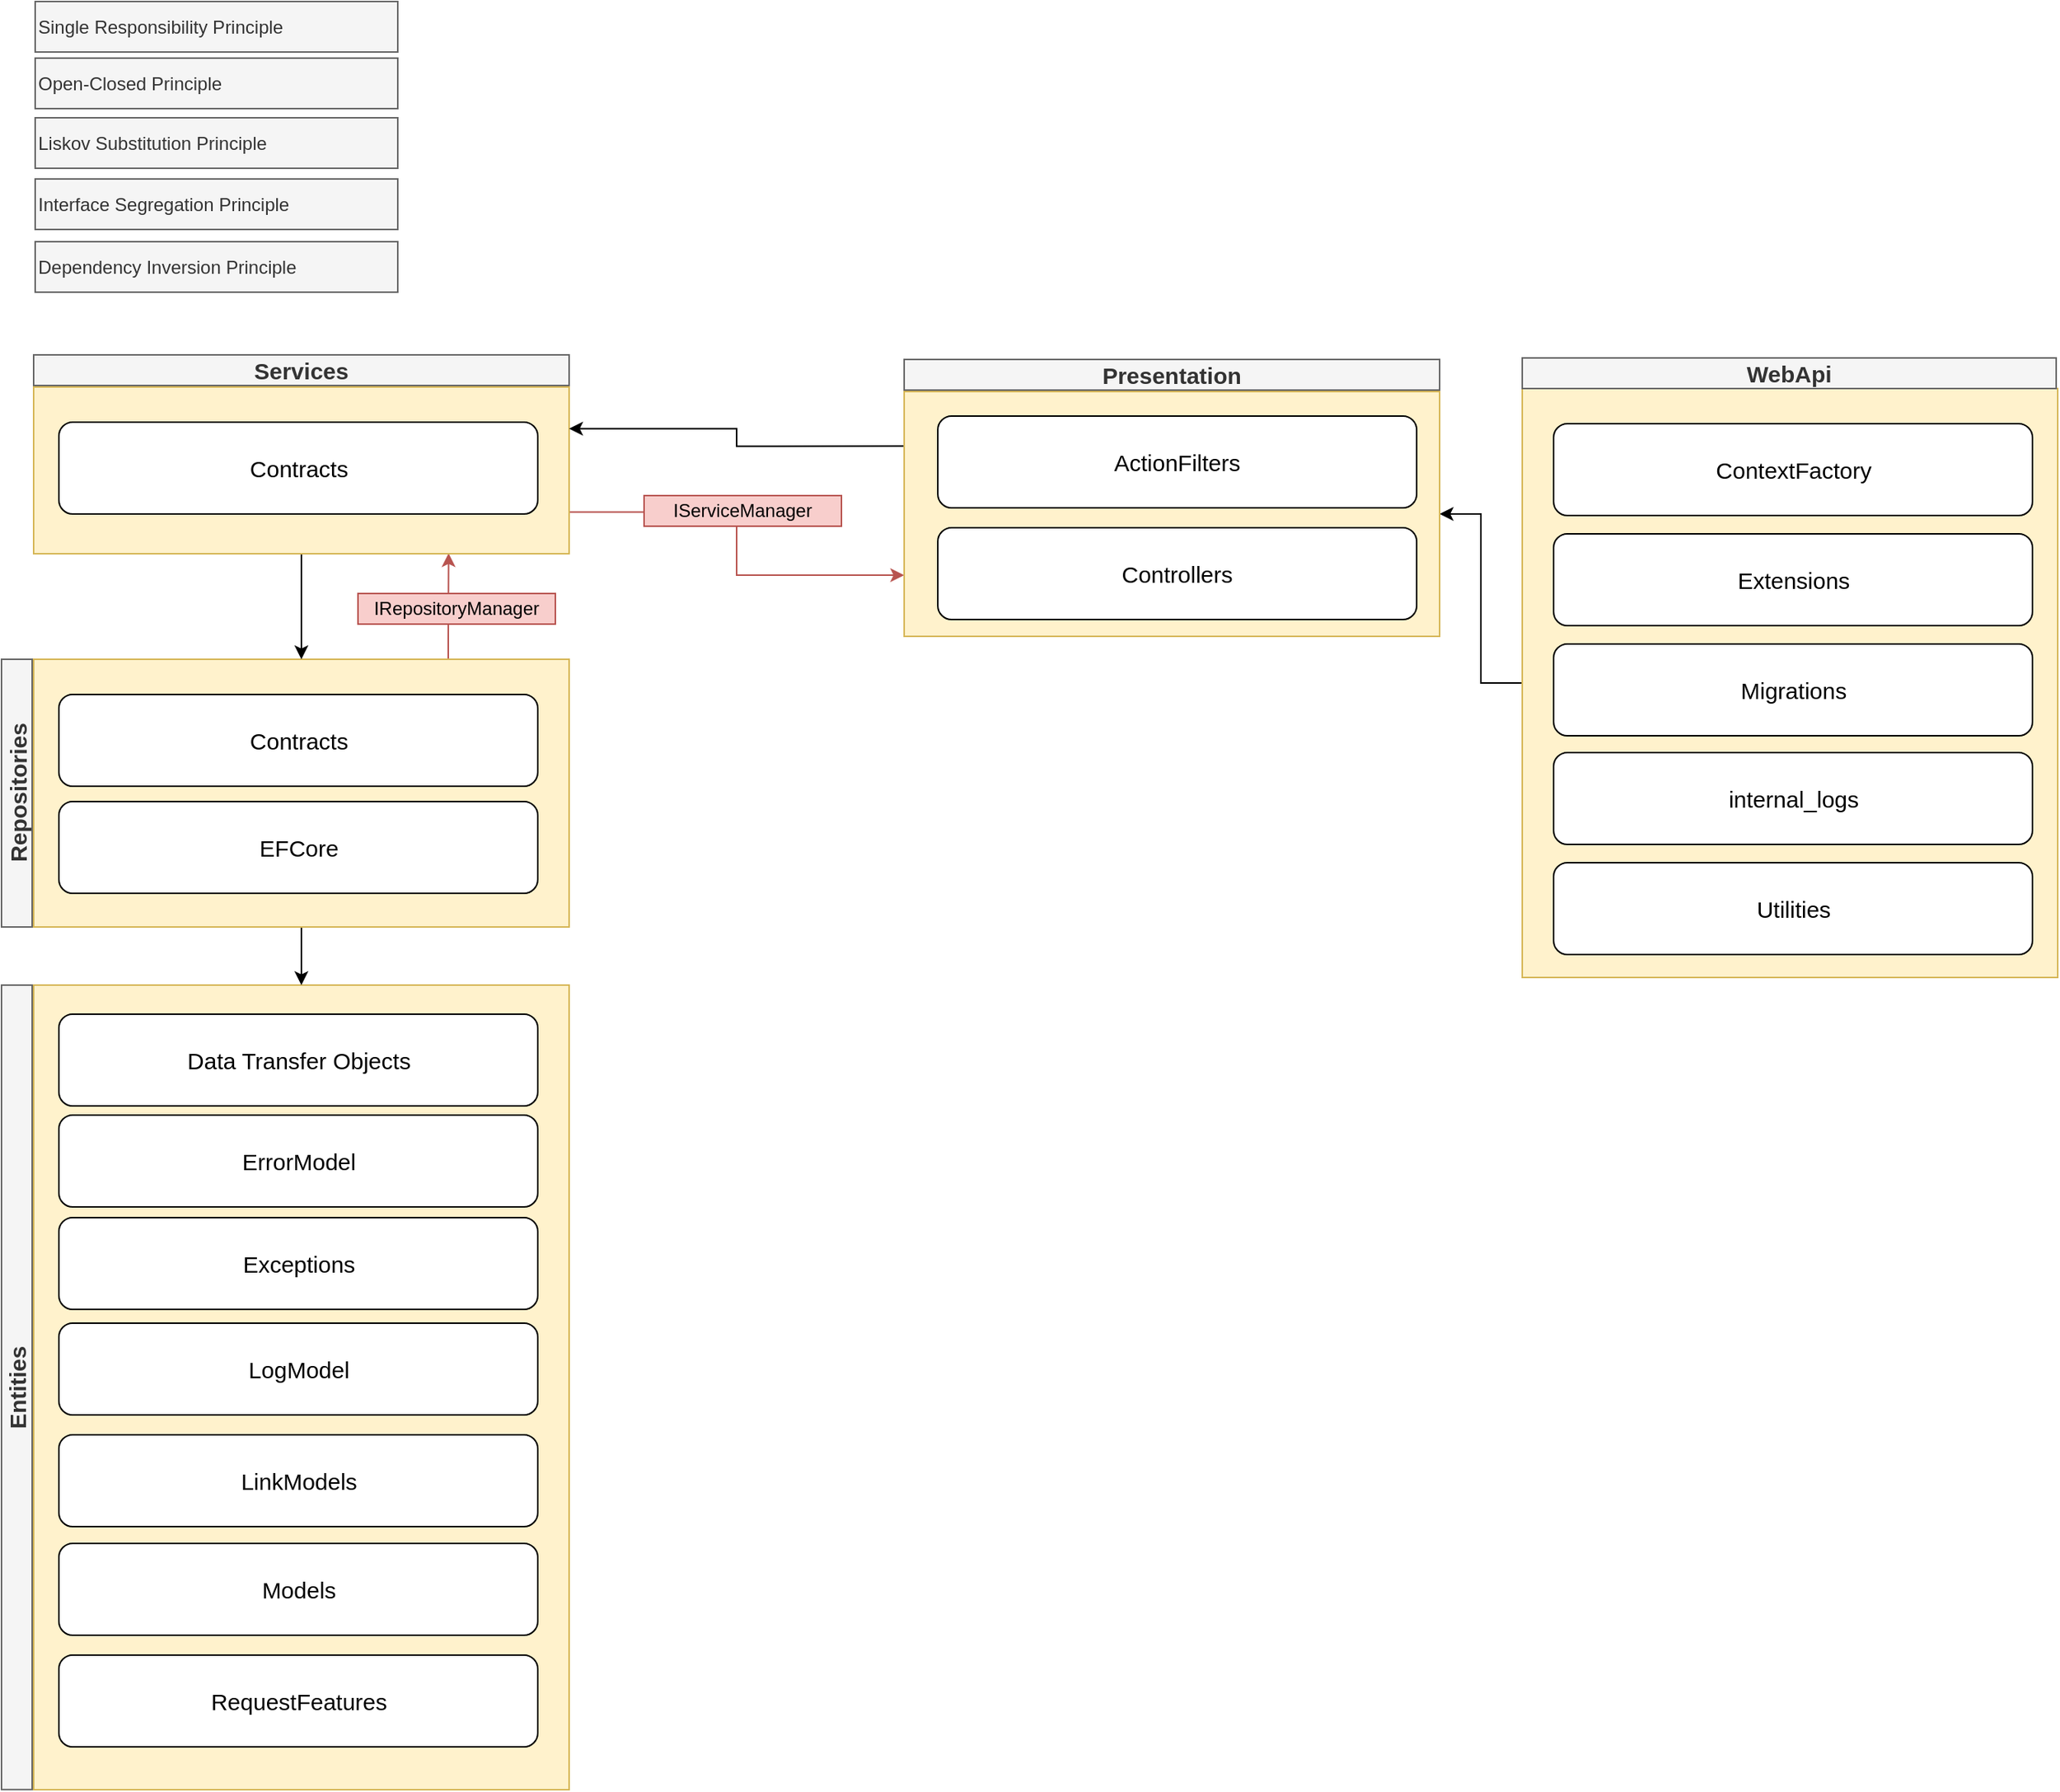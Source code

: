 <mxfile version="14.5.1" type="device" pages="3"><diagram id="zr7ooR1nLDmER7hXDpp2" name="Architecture"><mxGraphModel dx="2062" dy="1262" grid="0" gridSize="10" guides="1" tooltips="1" connect="1" arrows="1" fold="1" page="0" pageScale="1" pageWidth="827" pageHeight="1169" math="0" shadow="0"><root><mxCell id="0"/><mxCell id="1" parent="0"/><mxCell id="ioSTolKF-aZZSXx5EgQH-4" style="edgeStyle=orthogonalEdgeStyle;rounded=0;orthogonalLoop=1;jettySize=auto;html=1;entryX=1;entryY=0.5;entryDx=0;entryDy=0;" parent="1" source="fkIO0ncTyv2zhwwWgcCp-1" target="fkIO0ncTyv2zhwwWgcCp-22" edge="1"><mxGeometry relative="1" as="geometry"/></mxCell><mxCell id="fkIO0ncTyv2zhwwWgcCp-1" value="" style="rounded=1;whiteSpace=wrap;html=1;fillColor=#fff2cc;strokeColor=#d6b656;arcSize=0;" parent="1" vertex="1"><mxGeometry x="736" y="206" width="350" height="385" as="geometry"/></mxCell><mxCell id="fkIO0ncTyv2zhwwWgcCp-6" value="Migrations" style="rounded=1;whiteSpace=wrap;html=1;fontSize=15;" parent="1" vertex="1"><mxGeometry x="756.5" y="373" width="313" height="60" as="geometry"/></mxCell><mxCell id="fkIO0ncTyv2zhwwWgcCp-7" value="" style="rounded=1;whiteSpace=wrap;html=1;fillColor=#fff2cc;strokeColor=#d6b656;arcSize=0;" parent="1" vertex="1"><mxGeometry x="-237" y="596" width="350" height="526" as="geometry"/></mxCell><mxCell id="fkIO0ncTyv2zhwwWgcCp-9" value="ErrorModel" style="rounded=1;whiteSpace=wrap;html=1;fontSize=15;" parent="1" vertex="1"><mxGeometry x="-220.5" y="681" width="313" height="60" as="geometry"/></mxCell><mxCell id="fkIO0ncTyv2zhwwWgcCp-12" value="WebApi" style="text;html=1;strokeColor=#666666;fillColor=#f5f5f5;align=center;verticalAlign=middle;whiteSpace=wrap;rounded=0;fontSize=15;fontStyle=1;fontColor=#333333;" parent="1" vertex="1"><mxGeometry x="736" y="186" width="349" height="20" as="geometry"/></mxCell><mxCell id="ioSTolKF-aZZSXx5EgQH-1" style="edgeStyle=orthogonalEdgeStyle;rounded=0;orthogonalLoop=1;jettySize=auto;html=1;entryX=0.5;entryY=0;entryDx=0;entryDy=0;" parent="1" source="fkIO0ncTyv2zhwwWgcCp-14" target="fkIO0ncTyv2zhwwWgcCp-7" edge="1"><mxGeometry relative="1" as="geometry"/></mxCell><mxCell id="ioSTolKF-aZZSXx5EgQH-5" value="" style="edgeStyle=orthogonalEdgeStyle;rounded=0;orthogonalLoop=1;jettySize=auto;html=1;entryX=0.775;entryY=0.997;entryDx=0;entryDy=0;entryPerimeter=0;fillColor=#f8cecc;strokeColor=#b85450;" parent="1" source="fkIO0ncTyv2zhwwWgcCp-14" target="fkIO0ncTyv2zhwwWgcCp-18" edge="1"><mxGeometry x="-0.175" y="-133" relative="1" as="geometry"><Array as="points"><mxPoint x="34" y="370"/><mxPoint x="34" y="370"/></Array><mxPoint as="offset"/></mxGeometry></mxCell><mxCell id="fkIO0ncTyv2zhwwWgcCp-14" value="" style="rounded=1;whiteSpace=wrap;html=1;fillColor=#fff2cc;strokeColor=#d6b656;arcSize=0;" parent="1" vertex="1"><mxGeometry x="-237" y="383" width="350" height="175" as="geometry"/></mxCell><mxCell id="fkIO0ncTyv2zhwwWgcCp-15" value="Contracts" style="rounded=1;whiteSpace=wrap;html=1;fontSize=15;" parent="1" vertex="1"><mxGeometry x="-220.5" y="406" width="313" height="60" as="geometry"/></mxCell><mxCell id="fkIO0ncTyv2zhwwWgcCp-16" value="Repositories" style="text;html=1;strokeColor=#666666;fillColor=#f5f5f5;align=center;verticalAlign=middle;whiteSpace=wrap;rounded=0;fontSize=15;fontStyle=1;rotation=-90;fontColor=#333333;" parent="1" vertex="1"><mxGeometry x="-335.5" y="460.5" width="175" height="20" as="geometry"/></mxCell><mxCell id="fkIO0ncTyv2zhwwWgcCp-17" value="EFCore" style="rounded=1;whiteSpace=wrap;html=1;fontSize=15;" parent="1" vertex="1"><mxGeometry x="-220.5" y="476" width="313" height="60" as="geometry"/></mxCell><mxCell id="ioSTolKF-aZZSXx5EgQH-2" style="edgeStyle=orthogonalEdgeStyle;rounded=0;orthogonalLoop=1;jettySize=auto;html=1;entryX=0.5;entryY=0;entryDx=0;entryDy=0;" parent="1" source="fkIO0ncTyv2zhwwWgcCp-18" target="fkIO0ncTyv2zhwwWgcCp-14" edge="1"><mxGeometry relative="1" as="geometry"/></mxCell><mxCell id="ioSTolKF-aZZSXx5EgQH-7" style="edgeStyle=orthogonalEdgeStyle;rounded=0;orthogonalLoop=1;jettySize=auto;html=1;exitX=1;exitY=0.75;exitDx=0;exitDy=0;entryX=0;entryY=0.75;entryDx=0;entryDy=0;fillColor=#f8cecc;strokeColor=#b85450;" parent="1" source="fkIO0ncTyv2zhwwWgcCp-18" target="fkIO0ncTyv2zhwwWgcCp-22" edge="1"><mxGeometry relative="1" as="geometry"/></mxCell><mxCell id="fkIO0ncTyv2zhwwWgcCp-18" value="" style="rounded=1;whiteSpace=wrap;html=1;fillColor=#fff2cc;strokeColor=#d6b656;arcSize=0;" parent="1" vertex="1"><mxGeometry x="-237" y="205" width="350" height="109" as="geometry"/></mxCell><mxCell id="fkIO0ncTyv2zhwwWgcCp-19" value="Contracts" style="rounded=1;whiteSpace=wrap;html=1;fontSize=15;" parent="1" vertex="1"><mxGeometry x="-220.5" y="228" width="313" height="60" as="geometry"/></mxCell><mxCell id="fkIO0ncTyv2zhwwWgcCp-20" value="Services" style="text;html=1;strokeColor=#666666;fillColor=#f5f5f5;align=center;verticalAlign=middle;whiteSpace=wrap;rounded=0;fontSize=15;fontStyle=1;fontColor=#333333;" parent="1" vertex="1"><mxGeometry x="-237" y="184" width="350" height="20" as="geometry"/></mxCell><mxCell id="ioSTolKF-aZZSXx5EgQH-3" style="edgeStyle=orthogonalEdgeStyle;rounded=0;orthogonalLoop=1;jettySize=auto;html=1;entryX=1;entryY=0.25;entryDx=0;entryDy=0;exitX=0.002;exitY=0.223;exitDx=0;exitDy=0;exitPerimeter=0;" parent="1" source="fkIO0ncTyv2zhwwWgcCp-22" target="fkIO0ncTyv2zhwwWgcCp-18" edge="1"><mxGeometry relative="1" as="geometry"/></mxCell><mxCell id="fkIO0ncTyv2zhwwWgcCp-22" value="" style="rounded=1;whiteSpace=wrap;html=1;fillColor=#fff2cc;strokeColor=#d6b656;arcSize=0;" parent="1" vertex="1"><mxGeometry x="332" y="208" width="350" height="160" as="geometry"/></mxCell><mxCell id="fkIO0ncTyv2zhwwWgcCp-23" value="Controllers" style="rounded=1;whiteSpace=wrap;html=1;fontSize=15;" parent="1" vertex="1"><mxGeometry x="354" y="297" width="313" height="60" as="geometry"/></mxCell><mxCell id="fkIO0ncTyv2zhwwWgcCp-25" value="Presentation" style="text;html=1;strokeColor=#666666;fillColor=#f5f5f5;align=center;verticalAlign=middle;whiteSpace=wrap;rounded=0;fontSize=15;fontStyle=1;fontColor=#333333;" parent="1" vertex="1"><mxGeometry x="332" y="187" width="350" height="20" as="geometry"/></mxCell><mxCell id="fkIO0ncTyv2zhwwWgcCp-26" value="Extensions" style="rounded=1;whiteSpace=wrap;html=1;fontSize=15;" parent="1" vertex="1"><mxGeometry x="756.5" y="301" width="313" height="60" as="geometry"/></mxCell><mxCell id="UbEjYhi5juN-gEVrea0S-1" value="ContextFactory" style="rounded=1;whiteSpace=wrap;html=1;fontSize=15;" parent="1" vertex="1"><mxGeometry x="756.5" y="229" width="313" height="60" as="geometry"/></mxCell><mxCell id="ioSTolKF-aZZSXx5EgQH-6" value="IRepositoryManager" style="text;html=1;strokeColor=#b85450;fillColor=#f8cecc;align=center;verticalAlign=middle;whiteSpace=wrap;rounded=0;" parent="1" vertex="1"><mxGeometry x="-25" y="340" width="129" height="20" as="geometry"/></mxCell><mxCell id="ioSTolKF-aZZSXx5EgQH-9" value="IServiceManager" style="text;html=1;strokeColor=#b85450;fillColor=#f8cecc;align=center;verticalAlign=middle;whiteSpace=wrap;rounded=0;" parent="1" vertex="1"><mxGeometry x="162" y="276" width="129" height="20" as="geometry"/></mxCell><mxCell id="ioSTolKF-aZZSXx5EgQH-10" value="Entities" style="text;html=1;strokeColor=#666666;fillColor=#f5f5f5;align=center;verticalAlign=middle;whiteSpace=wrap;rounded=0;fontSize=15;fontStyle=1;rotation=-90;fontColor=#333333;" parent="1" vertex="1"><mxGeometry x="-510.94" y="848.96" width="525.9" height="20" as="geometry"/></mxCell><mxCell id="_GccrZtmw-my9hAnv51l-7" value="" style="group" parent="1" vertex="1" connectable="0"><mxGeometry x="-236" y="-47" width="237" height="190" as="geometry"/></mxCell><mxCell id="_GccrZtmw-my9hAnv51l-2" value="Single Responsibility Principle" style="rounded=0;whiteSpace=wrap;html=1;align=left;fillColor=#f5f5f5;strokeColor=#666666;fontColor=#333333;" parent="_GccrZtmw-my9hAnv51l-7" vertex="1"><mxGeometry width="237" height="33" as="geometry"/></mxCell><mxCell id="_GccrZtmw-my9hAnv51l-3" value="Open-Closed Principle" style="rounded=0;whiteSpace=wrap;html=1;align=left;fillColor=#f5f5f5;strokeColor=#666666;fontColor=#333333;" parent="_GccrZtmw-my9hAnv51l-7" vertex="1"><mxGeometry y="37" width="237" height="33" as="geometry"/></mxCell><mxCell id="_GccrZtmw-my9hAnv51l-4" value="Liskov Substitution Principle" style="rounded=0;whiteSpace=wrap;html=1;align=left;fillColor=#f5f5f5;strokeColor=#666666;fontColor=#333333;" parent="_GccrZtmw-my9hAnv51l-7" vertex="1"><mxGeometry y="76" width="237" height="33" as="geometry"/></mxCell><mxCell id="_GccrZtmw-my9hAnv51l-5" value="Interface Segregation Principle" style="rounded=0;whiteSpace=wrap;html=1;align=left;fillColor=#f5f5f5;strokeColor=#666666;fontColor=#333333;" parent="_GccrZtmw-my9hAnv51l-7" vertex="1"><mxGeometry y="116" width="237" height="33" as="geometry"/></mxCell><mxCell id="_GccrZtmw-my9hAnv51l-6" value="Dependency Inversion Principle" style="rounded=0;whiteSpace=wrap;html=1;align=left;fillColor=#f5f5f5;strokeColor=#666666;fontColor=#333333;" parent="_GccrZtmw-my9hAnv51l-7" vertex="1"><mxGeometry y="157" width="237" height="33" as="geometry"/></mxCell><mxCell id="_GccrZtmw-my9hAnv51l-8" value="internal_logs" style="rounded=1;whiteSpace=wrap;html=1;fontSize=15;" parent="1" vertex="1"><mxGeometry x="756.5" y="444" width="313" height="60" as="geometry"/></mxCell><mxCell id="9u4Eqj9QJoLi1JegLiqX-1" value="Exceptions" style="rounded=1;whiteSpace=wrap;html=1;fontSize=15;" parent="1" vertex="1"><mxGeometry x="-220.5" y="748" width="313" height="60" as="geometry"/></mxCell><mxCell id="9u4Eqj9QJoLi1JegLiqX-2" value="Models" style="rounded=1;whiteSpace=wrap;html=1;fontSize=15;" parent="1" vertex="1"><mxGeometry x="-220.5" y="961" width="313" height="60" as="geometry"/></mxCell><mxCell id="9u4Eqj9QJoLi1JegLiqX-3" value="Utilities" style="rounded=1;whiteSpace=wrap;html=1;fontSize=15;" parent="1" vertex="1"><mxGeometry x="756.5" y="516" width="313" height="60" as="geometry"/></mxCell><mxCell id="LdK08-mIbjgMOEc7xbbZ-1" value="Data Transfer Objects" style="rounded=1;whiteSpace=wrap;html=1;fontSize=15;" parent="1" vertex="1"><mxGeometry x="-220.5" y="615" width="313" height="60" as="geometry"/></mxCell><mxCell id="eiUXKXvjEJtIZe2ElZrH-1" value="ActionFilters" style="rounded=1;whiteSpace=wrap;html=1;fontSize=15;" parent="1" vertex="1"><mxGeometry x="354" y="224" width="313" height="60" as="geometry"/></mxCell><mxCell id="eiUXKXvjEJtIZe2ElZrH-2" value="LogModel" style="rounded=1;whiteSpace=wrap;html=1;fontSize=15;" parent="1" vertex="1"><mxGeometry x="-220.5" y="817" width="313" height="60" as="geometry"/></mxCell><mxCell id="_RGmjIRXA5pu5B-XhHu--1" value="RequestFeatures" style="rounded=1;whiteSpace=wrap;html=1;fontSize=15;" parent="1" vertex="1"><mxGeometry x="-220.5" y="1034" width="313" height="60" as="geometry"/></mxCell><mxCell id="nelnGfhFvLrT7o1R5ULE-1" value="LinkModels" style="rounded=1;whiteSpace=wrap;html=1;fontSize=15;" parent="1" vertex="1"><mxGeometry x="-220.5" y="890" width="313" height="60" as="geometry"/></mxCell></root></mxGraphModel></diagram><diagram id="ahARHt1L1ZwiWspGlcXU" name="TokenInUse"><mxGraphModel dx="1662" dy="862" grid="0" gridSize="10" guides="1" tooltips="1" connect="1" arrows="1" fold="1" page="0" pageScale="1" pageWidth="827" pageHeight="1169" math="0" shadow="0"><root><mxCell id="G8_jULf68Ogj1ET2UqBg-0"/><mxCell id="G8_jULf68Ogj1ET2UqBg-1" parent="G8_jULf68Ogj1ET2UqBg-0"/><mxCell id="G8_jULf68Ogj1ET2UqBg-2" style="edgeStyle=orthogonalEdgeStyle;rounded=0;orthogonalLoop=1;jettySize=auto;html=1;endArrow=none;endFill=0;" parent="G8_jULf68Ogj1ET2UqBg-1" source="G8_jULf68Ogj1ET2UqBg-3" edge="1"><mxGeometry relative="1" as="geometry"><mxPoint x="180" y="600" as="targetPoint"/></mxGeometry></mxCell><mxCell id="G8_jULf68Ogj1ET2UqBg-3" value="Client" style="rounded=0;whiteSpace=wrap;html=1;fillColor=#f5f5f5;strokeColor=#666666;fontColor=#333333;" parent="G8_jULf68Ogj1ET2UqBg-1" vertex="1"><mxGeometry x="120" y="120" width="120" height="60" as="geometry"/></mxCell><mxCell id="G8_jULf68Ogj1ET2UqBg-4" style="edgeStyle=orthogonalEdgeStyle;rounded=0;orthogonalLoop=1;jettySize=auto;html=1;endArrow=none;endFill=0;" parent="G8_jULf68Ogj1ET2UqBg-1" source="G8_jULf68Ogj1ET2UqBg-5" edge="1"><mxGeometry relative="1" as="geometry"><mxPoint x="640" y="600" as="targetPoint"/><Array as="points"><mxPoint x="640" y="600"/></Array></mxGeometry></mxCell><mxCell id="G8_jULf68Ogj1ET2UqBg-5" value="Server" style="rounded=0;whiteSpace=wrap;html=1;fillColor=#f5f5f5;strokeColor=#666666;fontColor=#333333;" parent="G8_jULf68Ogj1ET2UqBg-1" vertex="1"><mxGeometry x="580" y="120" width="120" height="60" as="geometry"/></mxCell><mxCell id="G8_jULf68Ogj1ET2UqBg-6" value="" style="endArrow=classic;html=1;" parent="G8_jULf68Ogj1ET2UqBg-1" edge="1"><mxGeometry width="50" height="50" relative="1" as="geometry"><mxPoint x="180" y="260" as="sourcePoint"/><mxPoint x="640" y="260" as="targetPoint"/></mxGeometry></mxCell><mxCell id="G8_jULf68Ogj1ET2UqBg-7" value="HTTP POST KullanıcıAdi/Şifre doğrulaması" style="rounded=0;whiteSpace=wrap;html=1;fillColor=#d5e8d4;strokeColor=#82b366;" parent="G8_jULf68Ogj1ET2UqBg-1" vertex="1"><mxGeometry x="250" y="239" width="320" height="20" as="geometry"/></mxCell><mxCell id="G8_jULf68Ogj1ET2UqBg-8" value="" style="endArrow=classic;html=1;" parent="G8_jULf68Ogj1ET2UqBg-1" edge="1"><mxGeometry width="50" height="50" relative="1" as="geometry"><mxPoint x="640" y="380" as="sourcePoint"/><mxPoint x="180" y="380" as="targetPoint"/></mxGeometry></mxCell><mxCell id="G8_jULf68Ogj1ET2UqBg-9" value="JWT TOKEN" style="rounded=0;whiteSpace=wrap;html=1;fillColor=#fff2cc;strokeColor=#d6b656;" parent="G8_jULf68Ogj1ET2UqBg-1" vertex="1"><mxGeometry x="250" y="360" width="320" height="20" as="geometry"/></mxCell><mxCell id="G8_jULf68Ogj1ET2UqBg-10" value="" style="endArrow=classic;html=1;" parent="G8_jULf68Ogj1ET2UqBg-1" edge="1"><mxGeometry width="50" height="50" relative="1" as="geometry"><mxPoint x="180" y="491" as="sourcePoint"/><mxPoint x="640" y="491" as="targetPoint"/></mxGeometry></mxCell><mxCell id="G8_jULf68Ogj1ET2UqBg-11" value="Sunucuya gönderilen isteklerde HEADER Authorization bölümünde TOKEN bilgisi eklenerek gönderilir." style="rounded=0;whiteSpace=wrap;html=1;fillColor=#fff2cc;strokeColor=#d6b656;" parent="G8_jULf68Ogj1ET2UqBg-1" vertex="1"><mxGeometry x="250" y="440" width="320" height="50" as="geometry"/></mxCell><mxCell id="G8_jULf68Ogj1ET2UqBg-12" value="Reponse" style="rounded=0;whiteSpace=wrap;html=1;fillColor=#d5e8d4;strokeColor=#82b366;" parent="G8_jULf68Ogj1ET2UqBg-1" vertex="1"><mxGeometry x="250" y="580" width="320" height="20" as="geometry"/></mxCell><mxCell id="G8_jULf68Ogj1ET2UqBg-13" value="" style="endArrow=classic;html=1;" parent="G8_jULf68Ogj1ET2UqBg-1" edge="1"><mxGeometry width="50" height="50" relative="1" as="geometry"><mxPoint x="640" y="600" as="sourcePoint"/><mxPoint x="180" y="600" as="targetPoint"/></mxGeometry></mxCell><mxCell id="G8_jULf68Ogj1ET2UqBg-14" value="Kullanıcı adı ve şifre doğru ise TOKEN verilir" style="shape=process;whiteSpace=wrap;html=1;backgroundOutline=1;fillColor=#ffe6cc;strokeColor=#d79b00;" parent="G8_jULf68Ogj1ET2UqBg-1" vertex="1"><mxGeometry x="660" y="280" width="150" height="60" as="geometry"/></mxCell><mxCell id="G8_jULf68Ogj1ET2UqBg-15" value="Token doğrulanır. Doğrulama geçersiz ise 401 Status kodu ile cevap verilir." style="shape=process;whiteSpace=wrap;html=1;backgroundOutline=1;fillColor=#ffe6cc;strokeColor=#d79b00;" parent="G8_jULf68Ogj1ET2UqBg-1" vertex="1"><mxGeometry x="660" y="510" width="150" height="60" as="geometry"/></mxCell></root></mxGraphModel></diagram><diagram id="ucK29ZgAeeK8PY_YyAnC" name="BasicAuth"><mxGraphModel dx="1422" dy="862" grid="0" gridSize="10" guides="1" tooltips="1" connect="1" arrows="1" fold="1" page="0" pageScale="1" pageWidth="827" pageHeight="1169" math="0" shadow="0"><root><mxCell id="Sgqe9FV3zar7dajIfuCm-0"/><mxCell id="Sgqe9FV3zar7dajIfuCm-1" parent="Sgqe9FV3zar7dajIfuCm-0"/><mxCell id="Sgqe9FV3zar7dajIfuCm-2" style="edgeStyle=orthogonalEdgeStyle;rounded=0;orthogonalLoop=1;jettySize=auto;html=1;endArrow=none;endFill=0;" parent="Sgqe9FV3zar7dajIfuCm-1" source="Sgqe9FV3zar7dajIfuCm-3" edge="1"><mxGeometry relative="1" as="geometry"><mxPoint x="180" y="600" as="targetPoint"/></mxGeometry></mxCell><mxCell id="Sgqe9FV3zar7dajIfuCm-3" value="Client" style="rounded=0;whiteSpace=wrap;html=1;fillColor=#f5f5f5;strokeColor=#666666;fontColor=#333333;" parent="Sgqe9FV3zar7dajIfuCm-1" vertex="1"><mxGeometry x="120" y="120" width="120" height="60" as="geometry"/></mxCell><mxCell id="Sgqe9FV3zar7dajIfuCm-4" style="edgeStyle=orthogonalEdgeStyle;rounded=0;orthogonalLoop=1;jettySize=auto;html=1;endArrow=none;endFill=0;" parent="Sgqe9FV3zar7dajIfuCm-1" source="Sgqe9FV3zar7dajIfuCm-5" edge="1"><mxGeometry relative="1" as="geometry"><mxPoint x="640" y="600" as="targetPoint"/><Array as="points"><mxPoint x="640" y="600"/></Array></mxGeometry></mxCell><mxCell id="Sgqe9FV3zar7dajIfuCm-5" value="Server" style="rounded=0;whiteSpace=wrap;html=1;fillColor=#f5f5f5;strokeColor=#666666;fontColor=#333333;" parent="Sgqe9FV3zar7dajIfuCm-1" vertex="1"><mxGeometry x="580" y="120" width="120" height="60" as="geometry"/></mxCell><mxCell id="Sgqe9FV3zar7dajIfuCm-6" value="" style="endArrow=classic;html=1;" parent="Sgqe9FV3zar7dajIfuCm-1" edge="1"><mxGeometry width="50" height="50" relative="1" as="geometry"><mxPoint x="180" y="260" as="sourcePoint"/><mxPoint x="640" y="260" as="targetPoint"/></mxGeometry></mxCell><mxCell id="Sgqe9FV3zar7dajIfuCm-7" value="Header {Authorization}" style="rounded=0;whiteSpace=wrap;html=1;fillColor=#d5e8d4;strokeColor=#82b366;" parent="Sgqe9FV3zar7dajIfuCm-1" vertex="1"><mxGeometry x="250" y="239" width="320" height="20" as="geometry"/></mxCell><mxCell id="Sgqe9FV3zar7dajIfuCm-8" value="" style="endArrow=classic;html=1;" parent="Sgqe9FV3zar7dajIfuCm-1" edge="1"><mxGeometry width="50" height="50" relative="1" as="geometry"><mxPoint x="640" y="420" as="sourcePoint"/><mxPoint x="180" y="420" as="targetPoint"/></mxGeometry></mxCell><mxCell id="Sgqe9FV3zar7dajIfuCm-9" value="401 Unauthorized/ 403 Forbidden ile dönüş olabilir." style="rounded=0;whiteSpace=wrap;html=1;fillColor=#f8cecc;strokeColor=#b85450;" parent="Sgqe9FV3zar7dajIfuCm-1" vertex="1"><mxGeometry x="250" y="370" width="320" height="50" as="geometry"/></mxCell><mxCell id="Sgqe9FV3zar7dajIfuCm-10" value="Reponse" style="rounded=0;whiteSpace=wrap;html=1;fillColor=#d5e8d4;strokeColor=#82b366;" parent="Sgqe9FV3zar7dajIfuCm-1" vertex="1"><mxGeometry x="250" y="580" width="320" height="20" as="geometry"/></mxCell><mxCell id="Sgqe9FV3zar7dajIfuCm-11" value="" style="endArrow=classic;html=1;" parent="Sgqe9FV3zar7dajIfuCm-1" edge="1"><mxGeometry width="50" height="50" relative="1" as="geometry"><mxPoint x="640" y="600" as="sourcePoint"/><mxPoint x="180" y="600" as="targetPoint"/></mxGeometry></mxCell><mxCell id="Sgqe9FV3zar7dajIfuCm-12" value="Kullanıcı adı ve şifre doğru ise yanıt verilir" style="shape=process;whiteSpace=wrap;html=1;backgroundOutline=1;fillColor=#ffe6cc;strokeColor=#d79b00;" parent="Sgqe9FV3zar7dajIfuCm-1" vertex="1"><mxGeometry x="660" y="480" width="150" height="60" as="geometry"/></mxCell><mxCell id="Sgqe9FV3zar7dajIfuCm-13" value="Request (body)" style="rounded=0;whiteSpace=wrap;html=1;fillColor=#fff2cc;strokeColor=#d6b656;" parent="Sgqe9FV3zar7dajIfuCm-1" vertex="1"><mxGeometry x="250" y="220" width="320" height="20" as="geometry"/></mxCell><mxCell id="Sgqe9FV3zar7dajIfuCm-14" value="base64" style="rounded=0;whiteSpace=wrap;html=1;fillColor=#e1d5e7;strokeColor=#9673a6;" parent="Sgqe9FV3zar7dajIfuCm-1" vertex="1"><mxGeometry x="250" y="200" width="320" height="20" as="geometry"/></mxCell><mxCell id="Sgqe9FV3zar7dajIfuCm-15" value="&lt;span style=&quot;color: rgb(87, 96, 106); font-size: 16px; font-style: normal; font-weight: 400; letter-spacing: normal; text-indent: 0px; text-transform: none; word-spacing: 0px; background-color: rgb(255, 255, 255); display: inline; float: none;&quot;&gt;Basic dXNlcjozMmE1ZmZlMS0yYmExLTRiMWEtOWUxMC1lNWM0MTM4Y2ZjMzM=&lt;/span&gt;" style="text;whiteSpace=wrap;html=1;" parent="Sgqe9FV3zar7dajIfuCm-1" vertex="1"><mxGeometry x="60" y="620" width="768" height="50" as="geometry"/></mxCell><mxCell id="Sgqe9FV3zar7dajIfuCm-16" value="Geçersiz talep!" style="shape=process;whiteSpace=wrap;html=1;backgroundOutline=1;fillColor=#ffe6cc;strokeColor=#d79b00;" parent="Sgqe9FV3zar7dajIfuCm-1" vertex="1"><mxGeometry x="670" y="280" width="150" height="60" as="geometry"/></mxCell></root></mxGraphModel></diagram></mxfile>